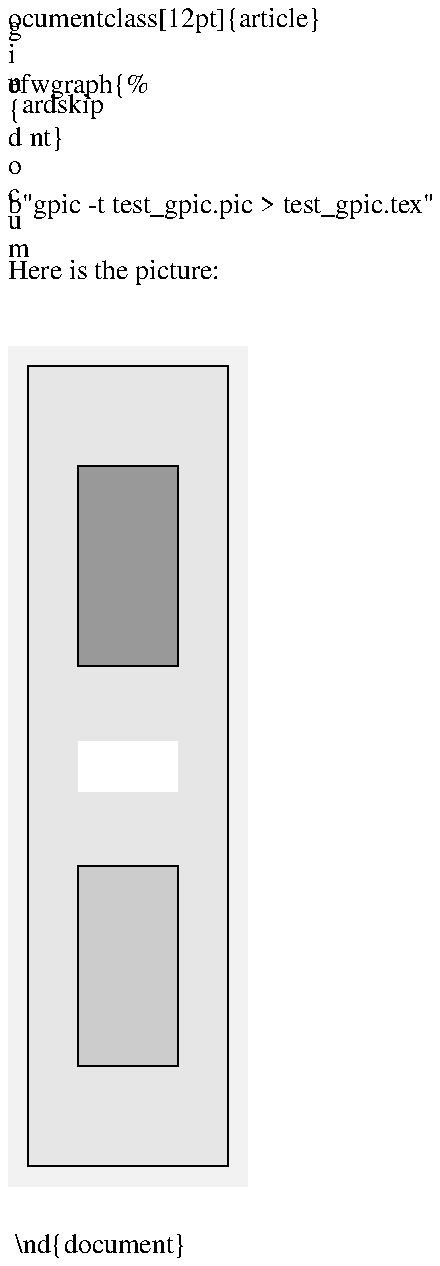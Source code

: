 \documentclass[12pt]{article}

\def\showgraph{%
  \par\medskip\centerline{\raise 1em\box\graph}\bigskip\noindent\ignorespaces}

\begin{document}

\verb"gpic -t test_gpic.pic > test_gpic.tex"

Here is the picture:

.PS
Z: box invis ht 4.2 wid 1.2 fill 0.05
A: box ht 4 wid 1 fill 0.1 at Z
B: box ht 1 wid 0.5 fill 0.2 at A + (0, -1)
C: box ht 1 wid 0.5 fill 0.4 at A + (0, 1)
D: box invis ht 0.25 wid 0.5 fill 0.0 at A + (0, 0)
.PE

\centerline{\raise 1em\box\graph}

\end{document}
